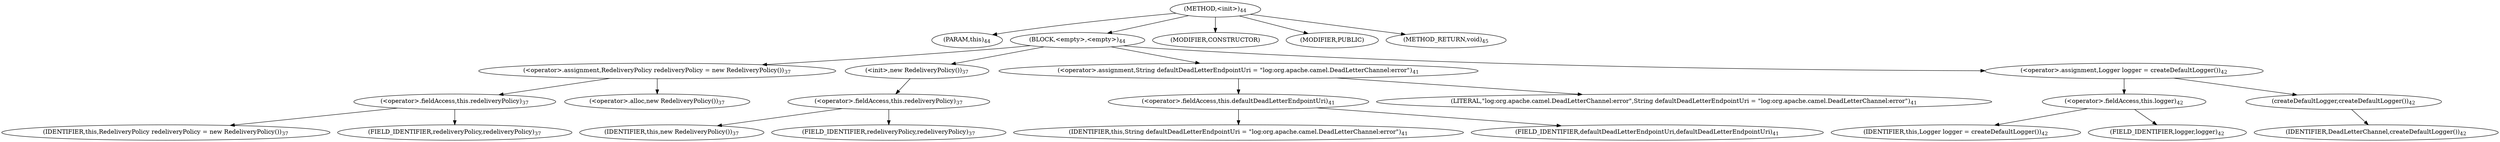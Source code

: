 digraph "&lt;init&gt;" {  
"113" [label = <(METHOD,&lt;init&gt;)<SUB>44</SUB>> ]
"114" [label = <(PARAM,this)<SUB>44</SUB>> ]
"115" [label = <(BLOCK,&lt;empty&gt;,&lt;empty&gt;)<SUB>44</SUB>> ]
"116" [label = <(&lt;operator&gt;.assignment,RedeliveryPolicy redeliveryPolicy = new RedeliveryPolicy())<SUB>37</SUB>> ]
"117" [label = <(&lt;operator&gt;.fieldAccess,this.redeliveryPolicy)<SUB>37</SUB>> ]
"118" [label = <(IDENTIFIER,this,RedeliveryPolicy redeliveryPolicy = new RedeliveryPolicy())<SUB>37</SUB>> ]
"119" [label = <(FIELD_IDENTIFIER,redeliveryPolicy,redeliveryPolicy)<SUB>37</SUB>> ]
"120" [label = <(&lt;operator&gt;.alloc,new RedeliveryPolicy())<SUB>37</SUB>> ]
"121" [label = <(&lt;init&gt;,new RedeliveryPolicy())<SUB>37</SUB>> ]
"122" [label = <(&lt;operator&gt;.fieldAccess,this.redeliveryPolicy)<SUB>37</SUB>> ]
"123" [label = <(IDENTIFIER,this,new RedeliveryPolicy())<SUB>37</SUB>> ]
"124" [label = <(FIELD_IDENTIFIER,redeliveryPolicy,redeliveryPolicy)<SUB>37</SUB>> ]
"125" [label = <(&lt;operator&gt;.assignment,String defaultDeadLetterEndpointUri = &quot;log:org.apache.camel.DeadLetterChannel:error&quot;)<SUB>41</SUB>> ]
"126" [label = <(&lt;operator&gt;.fieldAccess,this.defaultDeadLetterEndpointUri)<SUB>41</SUB>> ]
"127" [label = <(IDENTIFIER,this,String defaultDeadLetterEndpointUri = &quot;log:org.apache.camel.DeadLetterChannel:error&quot;)<SUB>41</SUB>> ]
"128" [label = <(FIELD_IDENTIFIER,defaultDeadLetterEndpointUri,defaultDeadLetterEndpointUri)<SUB>41</SUB>> ]
"129" [label = <(LITERAL,&quot;log:org.apache.camel.DeadLetterChannel:error&quot;,String defaultDeadLetterEndpointUri = &quot;log:org.apache.camel.DeadLetterChannel:error&quot;)<SUB>41</SUB>> ]
"130" [label = <(&lt;operator&gt;.assignment,Logger logger = createDefaultLogger())<SUB>42</SUB>> ]
"131" [label = <(&lt;operator&gt;.fieldAccess,this.logger)<SUB>42</SUB>> ]
"132" [label = <(IDENTIFIER,this,Logger logger = createDefaultLogger())<SUB>42</SUB>> ]
"133" [label = <(FIELD_IDENTIFIER,logger,logger)<SUB>42</SUB>> ]
"134" [label = <(createDefaultLogger,createDefaultLogger())<SUB>42</SUB>> ]
"135" [label = <(IDENTIFIER,DeadLetterChannel,createDefaultLogger())<SUB>42</SUB>> ]
"136" [label = <(MODIFIER,CONSTRUCTOR)> ]
"137" [label = <(MODIFIER,PUBLIC)> ]
"138" [label = <(METHOD_RETURN,void)<SUB>45</SUB>> ]
  "113" -> "114" 
  "113" -> "115" 
  "113" -> "136" 
  "113" -> "137" 
  "113" -> "138" 
  "115" -> "116" 
  "115" -> "121" 
  "115" -> "125" 
  "115" -> "130" 
  "116" -> "117" 
  "116" -> "120" 
  "117" -> "118" 
  "117" -> "119" 
  "121" -> "122" 
  "122" -> "123" 
  "122" -> "124" 
  "125" -> "126" 
  "125" -> "129" 
  "126" -> "127" 
  "126" -> "128" 
  "130" -> "131" 
  "130" -> "134" 
  "131" -> "132" 
  "131" -> "133" 
  "134" -> "135" 
}

